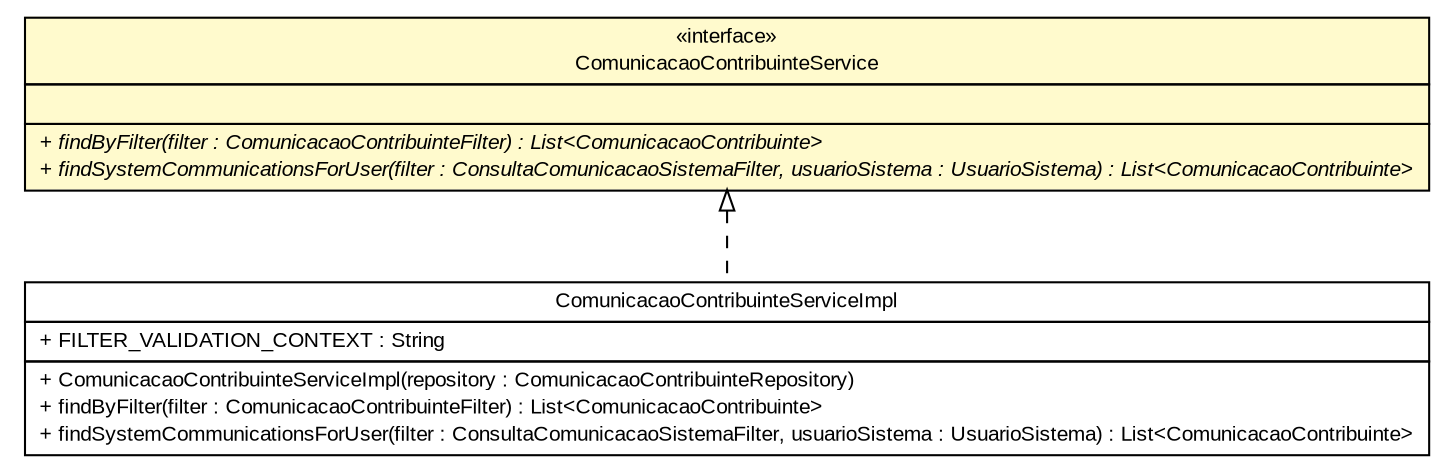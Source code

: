 #!/usr/local/bin/dot
#
# Class diagram 
# Generated by UMLGraph version R5_6 (http://www.umlgraph.org/)
#

digraph G {
	edge [fontname="arial",fontsize=10,labelfontname="arial",labelfontsize=10];
	node [fontname="arial",fontsize=10,shape=plaintext];
	nodesep=0.25;
	ranksep=0.5;
	// br.gov.to.sefaz.seg.business.consulta.service.ComunicacaoContribuinteService
	c354109 [label=<<table title="br.gov.to.sefaz.seg.business.consulta.service.ComunicacaoContribuinteService" border="0" cellborder="1" cellspacing="0" cellpadding="2" port="p" bgcolor="lemonChiffon" href="./ComunicacaoContribuinteService.html">
		<tr><td><table border="0" cellspacing="0" cellpadding="1">
<tr><td align="center" balign="center"> &#171;interface&#187; </td></tr>
<tr><td align="center" balign="center"> ComunicacaoContribuinteService </td></tr>
		</table></td></tr>
		<tr><td><table border="0" cellspacing="0" cellpadding="1">
<tr><td align="left" balign="left">  </td></tr>
		</table></td></tr>
		<tr><td><table border="0" cellspacing="0" cellpadding="1">
<tr><td align="left" balign="left"><font face="arial italic" point-size="10.0"> + findByFilter(filter : ComunicacaoContribuinteFilter) : List&lt;ComunicacaoContribuinte&gt; </font></td></tr>
<tr><td align="left" balign="left"><font face="arial italic" point-size="10.0"> + findSystemCommunicationsForUser(filter : ConsultaComunicacaoSistemaFilter, usuarioSistema : UsuarioSistema) : List&lt;ComunicacaoContribuinte&gt; </font></td></tr>
		</table></td></tr>
		</table>>, URL="./ComunicacaoContribuinteService.html", fontname="arial", fontcolor="black", fontsize=10.0];
	// br.gov.to.sefaz.seg.business.consulta.service.impl.ComunicacaoContribuinteServiceImpl
	c354114 [label=<<table title="br.gov.to.sefaz.seg.business.consulta.service.impl.ComunicacaoContribuinteServiceImpl" border="0" cellborder="1" cellspacing="0" cellpadding="2" port="p" href="./impl/ComunicacaoContribuinteServiceImpl.html">
		<tr><td><table border="0" cellspacing="0" cellpadding="1">
<tr><td align="center" balign="center"> ComunicacaoContribuinteServiceImpl </td></tr>
		</table></td></tr>
		<tr><td><table border="0" cellspacing="0" cellpadding="1">
<tr><td align="left" balign="left"> + FILTER_VALIDATION_CONTEXT : String </td></tr>
		</table></td></tr>
		<tr><td><table border="0" cellspacing="0" cellpadding="1">
<tr><td align="left" balign="left"> + ComunicacaoContribuinteServiceImpl(repository : ComunicacaoContribuinteRepository) </td></tr>
<tr><td align="left" balign="left"> + findByFilter(filter : ComunicacaoContribuinteFilter) : List&lt;ComunicacaoContribuinte&gt; </td></tr>
<tr><td align="left" balign="left"> + findSystemCommunicationsForUser(filter : ConsultaComunicacaoSistemaFilter, usuarioSistema : UsuarioSistema) : List&lt;ComunicacaoContribuinte&gt; </td></tr>
		</table></td></tr>
		</table>>, URL="./impl/ComunicacaoContribuinteServiceImpl.html", fontname="arial", fontcolor="black", fontsize=10.0];
	//br.gov.to.sefaz.seg.business.consulta.service.impl.ComunicacaoContribuinteServiceImpl implements br.gov.to.sefaz.seg.business.consulta.service.ComunicacaoContribuinteService
	c354109:p -> c354114:p [dir=back,arrowtail=empty,style=dashed];
}

